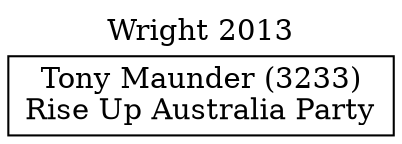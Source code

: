 // House preference flow
digraph "Tony Maunder (3233)_Wright_2013" {
	graph [label="Wright 2013" labelloc=t mclimit=10]
	node [shape=box]
	"Tony Maunder (3233)" [label="Tony Maunder (3233)
Rise Up Australia Party"]
}
